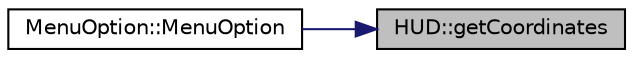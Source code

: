 digraph "HUD::getCoordinates"
{
 // LATEX_PDF_SIZE
  bgcolor="transparent";
  edge [fontname="Helvetica",fontsize="10",labelfontname="Helvetica",labelfontsize="10"];
  node [fontname="Helvetica",fontsize="10",shape=record];
  rankdir="RL";
  Node1 [label="HUD::getCoordinates",height=0.2,width=0.4,color="black", fillcolor="grey75", style="filled", fontcolor="black",tooltip=" "];
  Node1 -> Node2 [dir="back",color="midnightblue",fontsize="10",style="solid",fontname="Helvetica"];
  Node2 [label="MenuOption::MenuOption",height=0.2,width=0.4,color="black",URL="$dd/d2c/classMenuOption.html#a61049566587943bb967f7a0eb3ab3f93",tooltip=" "];
}
